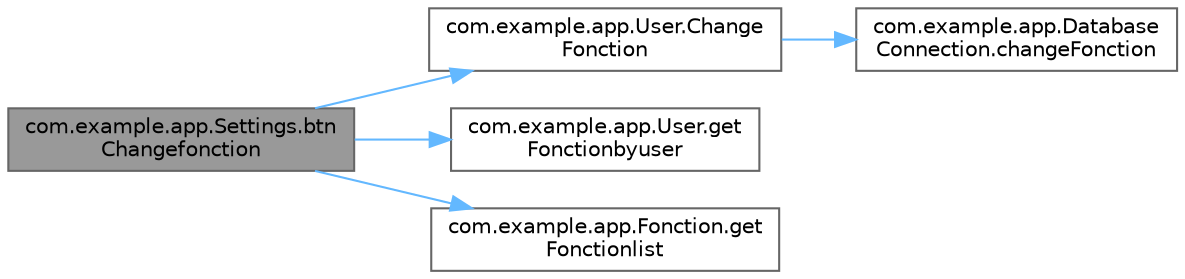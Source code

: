 digraph "com.example.app.Settings.btnChangefonction"
{
 // LATEX_PDF_SIZE
  bgcolor="transparent";
  edge [fontname=Helvetica,fontsize=10,labelfontname=Helvetica,labelfontsize=10];
  node [fontname=Helvetica,fontsize=10,shape=box,height=0.2,width=0.4];
  rankdir="LR";
  Node1 [id="Node000001",label="com.example.app.Settings.btn\lChangefonction",height=0.2,width=0.4,color="gray40", fillcolor="grey60", style="filled", fontcolor="black",tooltip=" "];
  Node1 -> Node2 [id="edge13_Node000001_Node000002",color="steelblue1",style="solid",tooltip=" "];
  Node2 [id="Node000002",label="com.example.app.User.Change\lFonction",height=0.2,width=0.4,color="grey40", fillcolor="white", style="filled",URL="$classcom_1_1example_1_1app_1_1_user.html#a5dbfeab11ea0980750bf44900840dbf9",tooltip=" "];
  Node2 -> Node3 [id="edge14_Node000002_Node000003",color="steelblue1",style="solid",tooltip=" "];
  Node3 [id="Node000003",label="com.example.app.Database\lConnection.changeFonction",height=0.2,width=0.4,color="grey40", fillcolor="white", style="filled",URL="$classcom_1_1example_1_1app_1_1_database_connection.html#a9e999f09adb2d32f897533d25d8ba999",tooltip=" "];
  Node1 -> Node4 [id="edge15_Node000001_Node000004",color="steelblue1",style="solid",tooltip=" "];
  Node4 [id="Node000004",label="com.example.app.User.get\lFonctionbyuser",height=0.2,width=0.4,color="grey40", fillcolor="white", style="filled",URL="$classcom_1_1example_1_1app_1_1_user.html#a743922b69ac561a542fbb5c6b72bf124",tooltip=" "];
  Node1 -> Node5 [id="edge16_Node000001_Node000005",color="steelblue1",style="solid",tooltip=" "];
  Node5 [id="Node000005",label="com.example.app.Fonction.get\lFonctionlist",height=0.2,width=0.4,color="grey40", fillcolor="white", style="filled",URL="$classcom_1_1example_1_1app_1_1_fonction.html#a50e8708f1e4805bf6c51889d932697ca",tooltip=" "];
}
